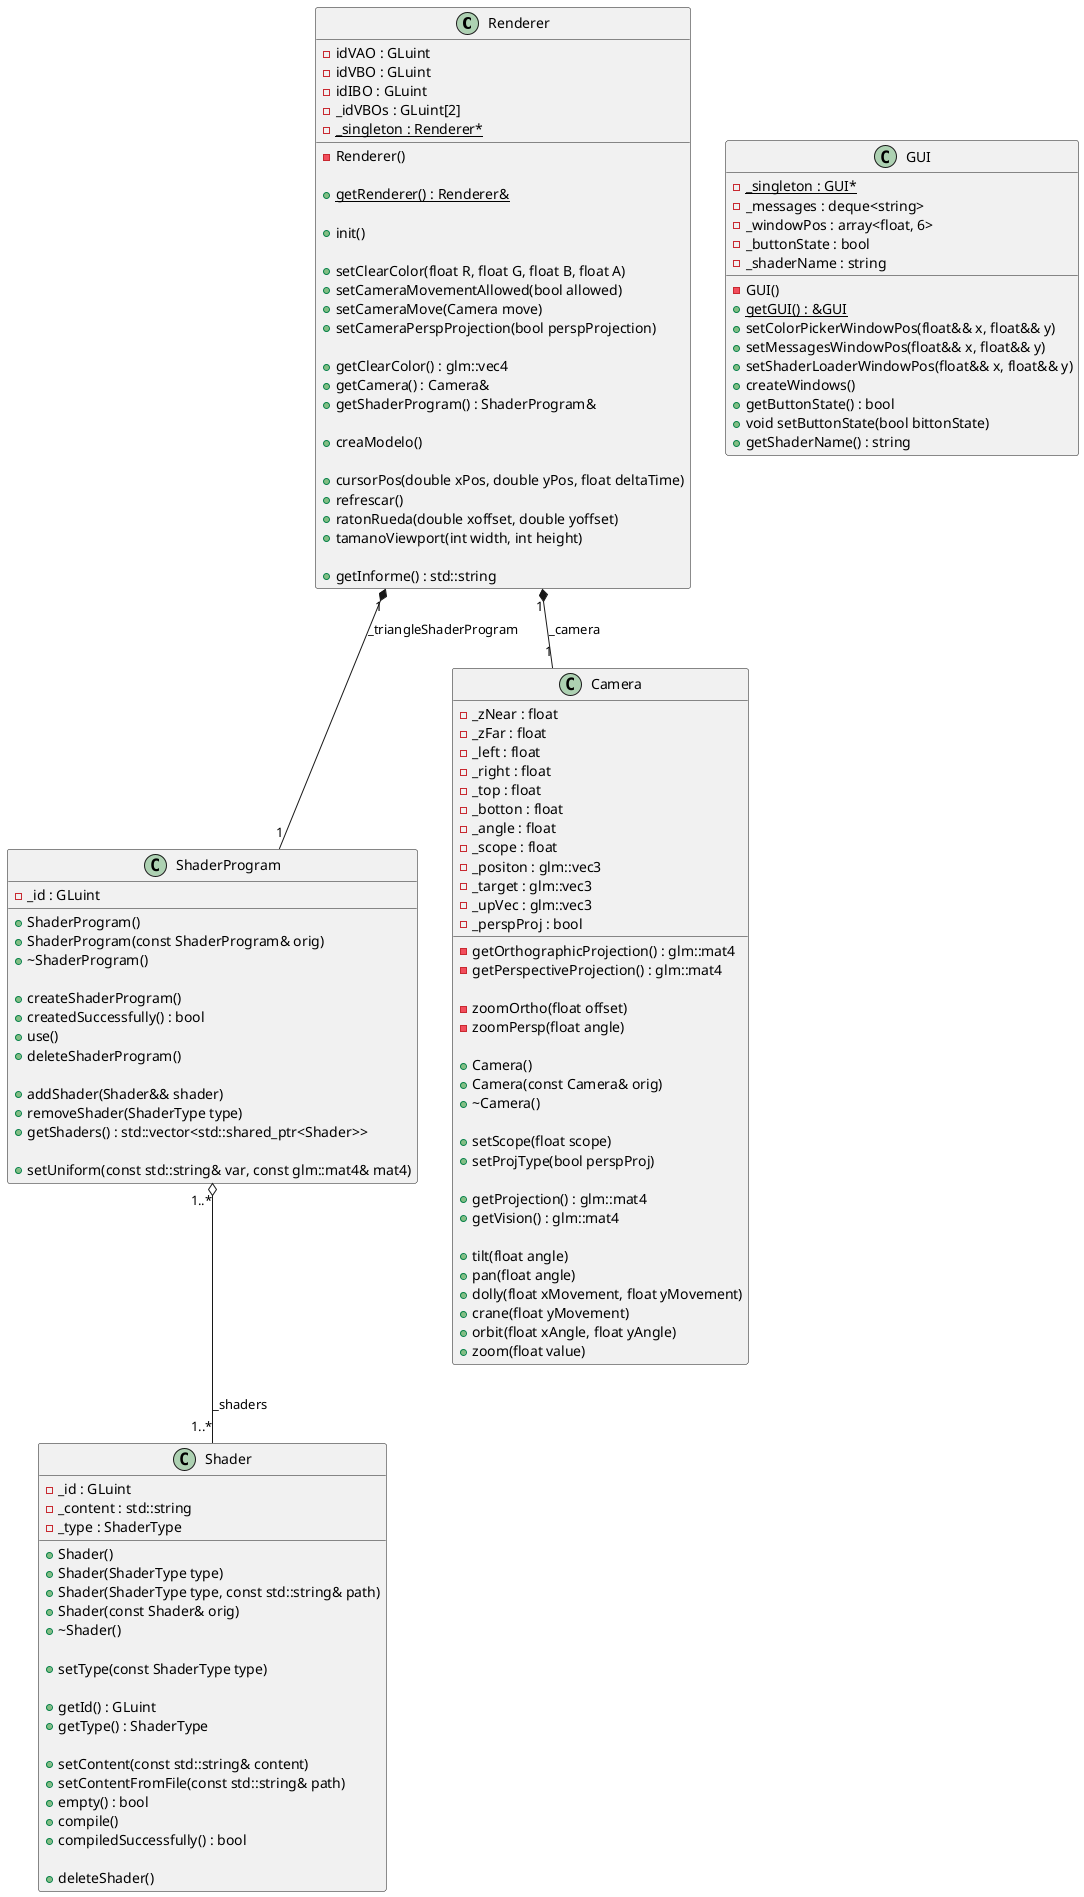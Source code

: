 @startuml
'https://plantuml.com/class-diagram

class Renderer {
    - idVAO : GLuint
    - idVBO : GLuint
    - idIBO : GLuint
    - _idVBOs : GLuint[2]
    - {static} _singleton : Renderer*
    - Renderer()

    + {static} getRenderer() : Renderer&

    + init()

    + setClearColor(float R, float G, float B, float A)
    + setCameraMovementAllowed(bool allowed)
    + setCameraMove(Camera move)
    + setCameraPerspProjection(bool perspProjection)

    + getClearColor() : glm::vec4
    + getCamera() : Camera&
    + getShaderProgram() : ShaderProgram&

    + creaModelo()

    + cursorPos(double xPos, double yPos, float deltaTime)
    + refrescar()
    + ratonRueda(double xoffset, double yoffset)
    + tamanoViewport(int width, int height)

    + getInforme() : std::string
}

class GUI {
    - {static} _singleton : GUI*
    - GUI()
    - _messages : deque<string>
    - _windowPos : array<float, 6>
    - _buttonState : bool
    - _shaderName : string

    + {static} getGUI() : &GUI
    + setColorPickerWindowPos(float&& x, float&& y)
    + setMessagesWindowPos(float&& x, float&& y)
    + setShaderLoaderWindowPos(float&& x, float&& y)
    + createWindows()
    + getButtonState() : bool
    + void setButtonState(bool bittonState)
    + getShaderName() : string
}

class Shader {
    - _id : GLuint
    - _content : std::string
    - _type : ShaderType

    + Shader()
    + Shader(ShaderType type)
    + Shader(ShaderType type, const std::string& path)
    + Shader(const Shader& orig)
    + ~Shader()

    + setType(const ShaderType type)

    + getId() : GLuint
    + getType() : ShaderType

    + setContent(const std::string& content)
    + setContentFromFile(const std::string& path)
    + empty() : bool
    + compile()
    + compiledSuccessfully() : bool

    + deleteShader()
}

class ShaderProgram {
    - _id : GLuint

    + ShaderProgram()
    + ShaderProgram(const ShaderProgram& orig)
    + ~ShaderProgram()

    + createShaderProgram()
    + createdSuccessfully() : bool
    + use()
    + deleteShaderProgram()

    + addShader(Shader&& shader)
    + removeShader(ShaderType type)
    + getShaders() : std::vector<std::shared_ptr<Shader>>

    + setUniform(const std::string& var, const glm::mat4& mat4)
}

class Camera {
    - _zNear : float
    - _zFar : float
    - _left : float
    - _right : float
    - _top : float
    - _botton : float
    - _angle : float
    - _scope : float
    - _positon : glm::vec3
    - _target : glm::vec3
    - _upVec : glm::vec3
    - _perspProj : bool

    - getOrthographicProjection() : glm::mat4
    - getPerspectiveProjection() : glm::mat4

    - zoomOrtho(float offset)
    - zoomPersp(float angle)

    + Camera()
    + Camera(const Camera& orig)
    + ~Camera()

    + setScope(float scope)
    + setProjType(bool perspProj)

    + getProjection() : glm::mat4
    + getVision() : glm::mat4

    + tilt(float angle)
    + pan(float angle)
    + dolly(float xMovement, float yMovement)
    + crane(float yMovement)
    + orbit(float xAngle, float yAngle)
    + zoom(float value)
}

ShaderProgram "1..*" o-- "1..*" Shader : _shaders
Renderer "1" *-- "1" ShaderProgram : _triangleShaderProgram
Renderer "1" *-- "1" Camera : _camera

@enduml